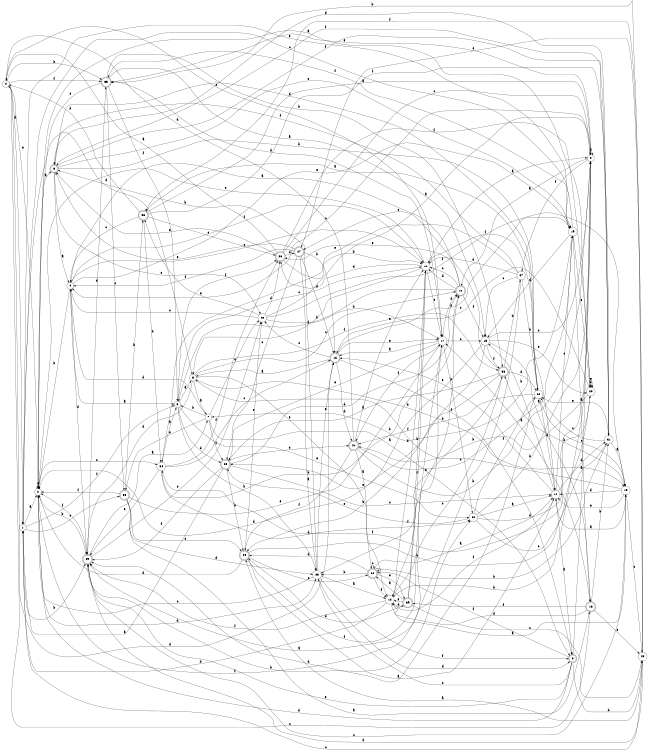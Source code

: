 digraph n33_4 {
__start0 [label="" shape="none"];

rankdir=LR;
size="8,5";

s0 [style="filled", color="black", fillcolor="white" shape="circle", label="0"];
s1 [style="filled", color="black", fillcolor="white" shape="circle", label="1"];
s2 [style="filled", color="black", fillcolor="white" shape="circle", label="2"];
s3 [style="rounded,filled", color="black", fillcolor="white" shape="doublecircle", label="3"];
s4 [style="filled", color="black", fillcolor="white" shape="circle", label="4"];
s5 [style="filled", color="black", fillcolor="white" shape="circle", label="5"];
s6 [style="filled", color="black", fillcolor="white" shape="circle", label="6"];
s7 [style="filled", color="black", fillcolor="white" shape="circle", label="7"];
s8 [style="rounded,filled", color="black", fillcolor="white" shape="doublecircle", label="8"];
s9 [style="filled", color="black", fillcolor="white" shape="circle", label="9"];
s10 [style="rounded,filled", color="black", fillcolor="white" shape="doublecircle", label="10"];
s11 [style="filled", color="black", fillcolor="white" shape="circle", label="11"];
s12 [style="filled", color="black", fillcolor="white" shape="circle", label="12"];
s13 [style="filled", color="black", fillcolor="white" shape="circle", label="13"];
s14 [style="filled", color="black", fillcolor="white" shape="circle", label="14"];
s15 [style="filled", color="black", fillcolor="white" shape="circle", label="15"];
s16 [style="rounded,filled", color="black", fillcolor="white" shape="doublecircle", label="16"];
s17 [style="filled", color="black", fillcolor="white" shape="circle", label="17"];
s18 [style="rounded,filled", color="black", fillcolor="white" shape="doublecircle", label="18"];
s19 [style="filled", color="black", fillcolor="white" shape="circle", label="19"];
s20 [style="filled", color="black", fillcolor="white" shape="circle", label="20"];
s21 [style="rounded,filled", color="black", fillcolor="white" shape="doublecircle", label="21"];
s22 [style="rounded,filled", color="black", fillcolor="white" shape="doublecircle", label="22"];
s23 [style="filled", color="black", fillcolor="white" shape="circle", label="23"];
s24 [style="rounded,filled", color="black", fillcolor="white" shape="doublecircle", label="24"];
s25 [style="filled", color="black", fillcolor="white" shape="circle", label="25"];
s26 [style="rounded,filled", color="black", fillcolor="white" shape="doublecircle", label="26"];
s27 [style="rounded,filled", color="black", fillcolor="white" shape="doublecircle", label="27"];
s28 [style="rounded,filled", color="black", fillcolor="white" shape="doublecircle", label="28"];
s29 [style="rounded,filled", color="black", fillcolor="white" shape="doublecircle", label="29"];
s30 [style="filled", color="black", fillcolor="white" shape="circle", label="30"];
s31 [style="filled", color="black", fillcolor="white" shape="circle", label="31"];
s32 [style="filled", color="black", fillcolor="white" shape="circle", label="32"];
s33 [style="rounded,filled", color="black", fillcolor="white" shape="doublecircle", label="33"];
s34 [style="filled", color="black", fillcolor="white" shape="circle", label="34"];
s35 [style="rounded,filled", color="black", fillcolor="white" shape="doublecircle", label="35"];
s36 [style="rounded,filled", color="black", fillcolor="white" shape="doublecircle", label="36"];
s37 [style="filled", color="black", fillcolor="white" shape="circle", label="37"];
s38 [style="rounded,filled", color="black", fillcolor="white" shape="doublecircle", label="38"];
s39 [style="rounded,filled", color="black", fillcolor="white" shape="doublecircle", label="39"];
s40 [style="filled", color="black", fillcolor="white" shape="circle", label="40"];
s0 -> s1 [label="a"];
s0 -> s35 [label="b"];
s0 -> s17 [label="c"];
s0 -> s18 [label="d"];
s0 -> s2 [label="e"];
s0 -> s35 [label="f"];
s1 -> s2 [label="a"];
s1 -> s29 [label="b"];
s1 -> s38 [label="c"];
s1 -> s6 [label="d"];
s1 -> s19 [label="e"];
s1 -> s5 [label="f"];
s2 -> s3 [label="a"];
s2 -> s29 [label="b"];
s2 -> s34 [label="c"];
s2 -> s23 [label="d"];
s2 -> s2 [label="e"];
s2 -> s17 [label="f"];
s3 -> s4 [label="a"];
s3 -> s14 [label="b"];
s3 -> s25 [label="c"];
s3 -> s32 [label="d"];
s3 -> s19 [label="e"];
s3 -> s31 [label="f"];
s4 -> s5 [label="a"];
s4 -> s2 [label="b"];
s4 -> s11 [label="c"];
s4 -> s29 [label="d"];
s4 -> s19 [label="e"];
s4 -> s11 [label="f"];
s5 -> s6 [label="a"];
s5 -> s23 [label="b"];
s5 -> s11 [label="c"];
s5 -> s28 [label="d"];
s5 -> s30 [label="e"];
s5 -> s26 [label="f"];
s6 -> s7 [label="a"];
s6 -> s13 [label="b"];
s6 -> s10 [label="c"];
s6 -> s29 [label="d"];
s6 -> s12 [label="e"];
s6 -> s36 [label="f"];
s7 -> s8 [label="a"];
s7 -> s5 [label="b"];
s7 -> s25 [label="c"];
s7 -> s4 [label="d"];
s7 -> s38 [label="e"];
s7 -> s28 [label="f"];
s8 -> s9 [label="a"];
s8 -> s40 [label="b"];
s8 -> s23 [label="c"];
s8 -> s2 [label="d"];
s8 -> s29 [label="e"];
s8 -> s22 [label="f"];
s9 -> s10 [label="a"];
s9 -> s12 [label="b"];
s9 -> s4 [label="c"];
s9 -> s9 [label="d"];
s9 -> s35 [label="e"];
s9 -> s37 [label="f"];
s10 -> s4 [label="a"];
s10 -> s5 [label="b"];
s10 -> s11 [label="c"];
s10 -> s11 [label="d"];
s10 -> s26 [label="e"];
s10 -> s15 [label="f"];
s11 -> s9 [label="a"];
s11 -> s12 [label="b"];
s11 -> s17 [label="c"];
s11 -> s26 [label="d"];
s11 -> s2 [label="e"];
s11 -> s6 [label="f"];
s12 -> s13 [label="a"];
s12 -> s1 [label="b"];
s12 -> s36 [label="c"];
s12 -> s39 [label="d"];
s12 -> s10 [label="e"];
s12 -> s29 [label="f"];
s13 -> s14 [label="a"];
s13 -> s36 [label="b"];
s13 -> s40 [label="c"];
s13 -> s14 [label="d"];
s13 -> s14 [label="e"];
s13 -> s6 [label="f"];
s14 -> s8 [label="a"];
s14 -> s15 [label="b"];
s14 -> s19 [label="c"];
s14 -> s31 [label="d"];
s14 -> s18 [label="e"];
s14 -> s12 [label="f"];
s15 -> s16 [label="a"];
s15 -> s24 [label="b"];
s15 -> s9 [label="c"];
s15 -> s2 [label="d"];
s15 -> s20 [label="e"];
s15 -> s36 [label="f"];
s16 -> s17 [label="a"];
s16 -> s31 [label="b"];
s16 -> s0 [label="c"];
s16 -> s12 [label="d"];
s16 -> s40 [label="e"];
s16 -> s39 [label="f"];
s17 -> s18 [label="a"];
s17 -> s30 [label="b"];
s17 -> s15 [label="c"];
s17 -> s10 [label="d"];
s17 -> s28 [label="e"];
s17 -> s21 [label="f"];
s18 -> s6 [label="a"];
s18 -> s19 [label="b"];
s18 -> s25 [label="c"];
s18 -> s21 [label="d"];
s18 -> s17 [label="e"];
s18 -> s8 [label="f"];
s19 -> s16 [label="a"];
s19 -> s7 [label="b"];
s19 -> s1 [label="c"];
s19 -> s15 [label="d"];
s19 -> s20 [label="e"];
s19 -> s35 [label="f"];
s20 -> s2 [label="a"];
s20 -> s21 [label="b"];
s20 -> s18 [label="c"];
s20 -> s20 [label="d"];
s20 -> s20 [label="e"];
s20 -> s34 [label="f"];
s21 -> s22 [label="a"];
s21 -> s9 [label="b"];
s21 -> s19 [label="c"];
s21 -> s0 [label="d"];
s21 -> s11 [label="e"];
s21 -> s24 [label="f"];
s22 -> s14 [label="a"];
s22 -> s23 [label="b"];
s22 -> s22 [label="c"];
s22 -> s24 [label="d"];
s22 -> s39 [label="e"];
s22 -> s12 [label="f"];
s23 -> s12 [label="a"];
s23 -> s3 [label="b"];
s23 -> s2 [label="c"];
s23 -> s8 [label="d"];
s23 -> s18 [label="e"];
s23 -> s8 [label="f"];
s24 -> s14 [label="a"];
s24 -> s20 [label="b"];
s24 -> s22 [label="c"];
s24 -> s2 [label="d"];
s24 -> s25 [label="e"];
s24 -> s17 [label="f"];
s25 -> s9 [label="a"];
s25 -> s17 [label="b"];
s25 -> s4 [label="c"];
s25 -> s26 [label="d"];
s25 -> s33 [label="e"];
s25 -> s13 [label="f"];
s26 -> s0 [label="a"];
s26 -> s11 [label="b"];
s26 -> s9 [label="c"];
s26 -> s27 [label="d"];
s26 -> s3 [label="e"];
s26 -> s20 [label="f"];
s27 -> s23 [label="a"];
s27 -> s18 [label="b"];
s27 -> s28 [label="c"];
s27 -> s18 [label="d"];
s27 -> s3 [label="e"];
s27 -> s4 [label="f"];
s28 -> s1 [label="a"];
s28 -> s24 [label="b"];
s28 -> s14 [label="c"];
s28 -> s10 [label="d"];
s28 -> s21 [label="e"];
s28 -> s29 [label="f"];
s29 -> s7 [label="a"];
s29 -> s30 [label="b"];
s29 -> s13 [label="c"];
s29 -> s35 [label="d"];
s29 -> s25 [label="e"];
s29 -> s2 [label="f"];
s30 -> s14 [label="a"];
s30 -> s9 [label="b"];
s30 -> s31 [label="c"];
s30 -> s9 [label="d"];
s30 -> s28 [label="e"];
s30 -> s32 [label="f"];
s31 -> s13 [label="a"];
s31 -> s22 [label="b"];
s31 -> s32 [label="c"];
s31 -> s3 [label="d"];
s31 -> s32 [label="e"];
s31 -> s3 [label="f"];
s32 -> s33 [label="a"];
s32 -> s21 [label="b"];
s32 -> s13 [label="c"];
s32 -> s29 [label="d"];
s32 -> s14 [label="e"];
s32 -> s11 [label="f"];
s33 -> s9 [label="a"];
s33 -> s34 [label="b"];
s33 -> s4 [label="c"];
s33 -> s0 [label="d"];
s33 -> s26 [label="e"];
s33 -> s31 [label="f"];
s34 -> s5 [label="a"];
s34 -> s10 [label="b"];
s34 -> s18 [label="c"];
s34 -> s30 [label="d"];
s34 -> s29 [label="e"];
s34 -> s26 [label="f"];
s35 -> s15 [label="a"];
s35 -> s36 [label="b"];
s35 -> s38 [label="c"];
s35 -> s17 [label="d"];
s35 -> s2 [label="e"];
s35 -> s5 [label="f"];
s36 -> s28 [label="a"];
s36 -> s37 [label="b"];
s36 -> s27 [label="c"];
s36 -> s32 [label="d"];
s36 -> s28 [label="e"];
s36 -> s23 [label="f"];
s37 -> s29 [label="a"];
s37 -> s32 [label="b"];
s37 -> s15 [label="c"];
s37 -> s11 [label="d"];
s37 -> s34 [label="e"];
s37 -> s3 [label="f"];
s38 -> s16 [label="a"];
s38 -> s33 [label="b"];
s38 -> s24 [label="c"];
s38 -> s23 [label="d"];
s38 -> s17 [label="e"];
s38 -> s2 [label="f"];
s39 -> s22 [label="a"];
s39 -> s11 [label="b"];
s39 -> s40 [label="c"];
s39 -> s24 [label="d"];
s39 -> s12 [label="e"];
s39 -> s11 [label="f"];
s40 -> s24 [label="a"];
s40 -> s35 [label="b"];
s40 -> s1 [label="c"];
s40 -> s29 [label="d"];
s40 -> s27 [label="e"];
s40 -> s33 [label="f"];

}